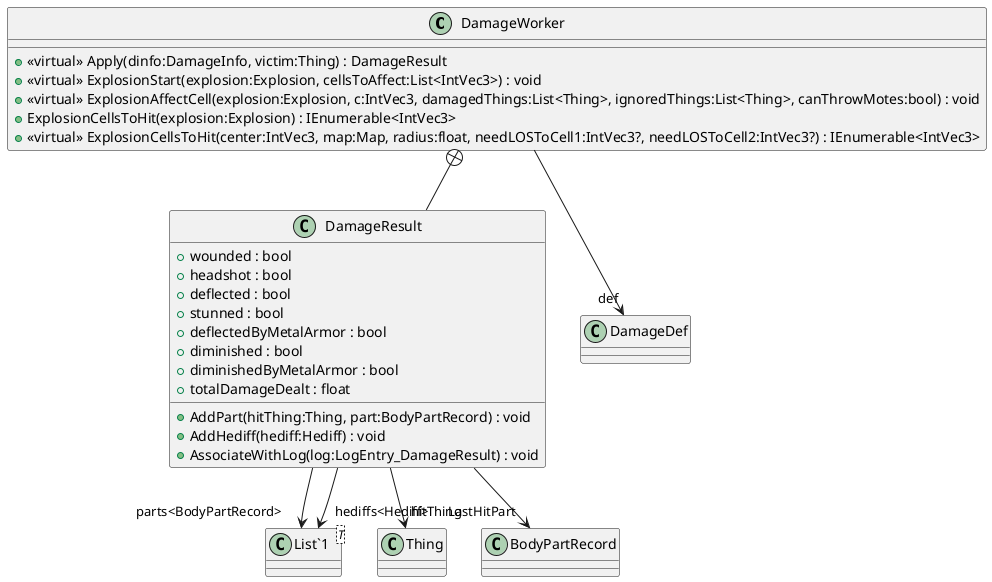@startuml
class DamageWorker {
    + <<virtual>> Apply(dinfo:DamageInfo, victim:Thing) : DamageResult
    + <<virtual>> ExplosionStart(explosion:Explosion, cellsToAffect:List<IntVec3>) : void
    + <<virtual>> ExplosionAffectCell(explosion:Explosion, c:IntVec3, damagedThings:List<Thing>, ignoredThings:List<Thing>, canThrowMotes:bool) : void
    + ExplosionCellsToHit(explosion:Explosion) : IEnumerable<IntVec3>
    + <<virtual>> ExplosionCellsToHit(center:IntVec3, map:Map, radius:float, needLOSToCell1:IntVec3?, needLOSToCell2:IntVec3?) : IEnumerable<IntVec3>
}
class DamageResult {
    + wounded : bool
    + headshot : bool
    + deflected : bool
    + stunned : bool
    + deflectedByMetalArmor : bool
    + diminished : bool
    + diminishedByMetalArmor : bool
    + totalDamageDealt : float
    + AddPart(hitThing:Thing, part:BodyPartRecord) : void
    + AddHediff(hediff:Hediff) : void
    + AssociateWithLog(log:LogEntry_DamageResult) : void
}
class "List`1"<T> {
}
DamageWorker --> "def" DamageDef
DamageWorker +-- DamageResult
DamageResult --> "hitThing" Thing
DamageResult --> "parts<BodyPartRecord>" "List`1"
DamageResult --> "hediffs<Hediff>" "List`1"
DamageResult --> "LastHitPart" BodyPartRecord
@enduml
